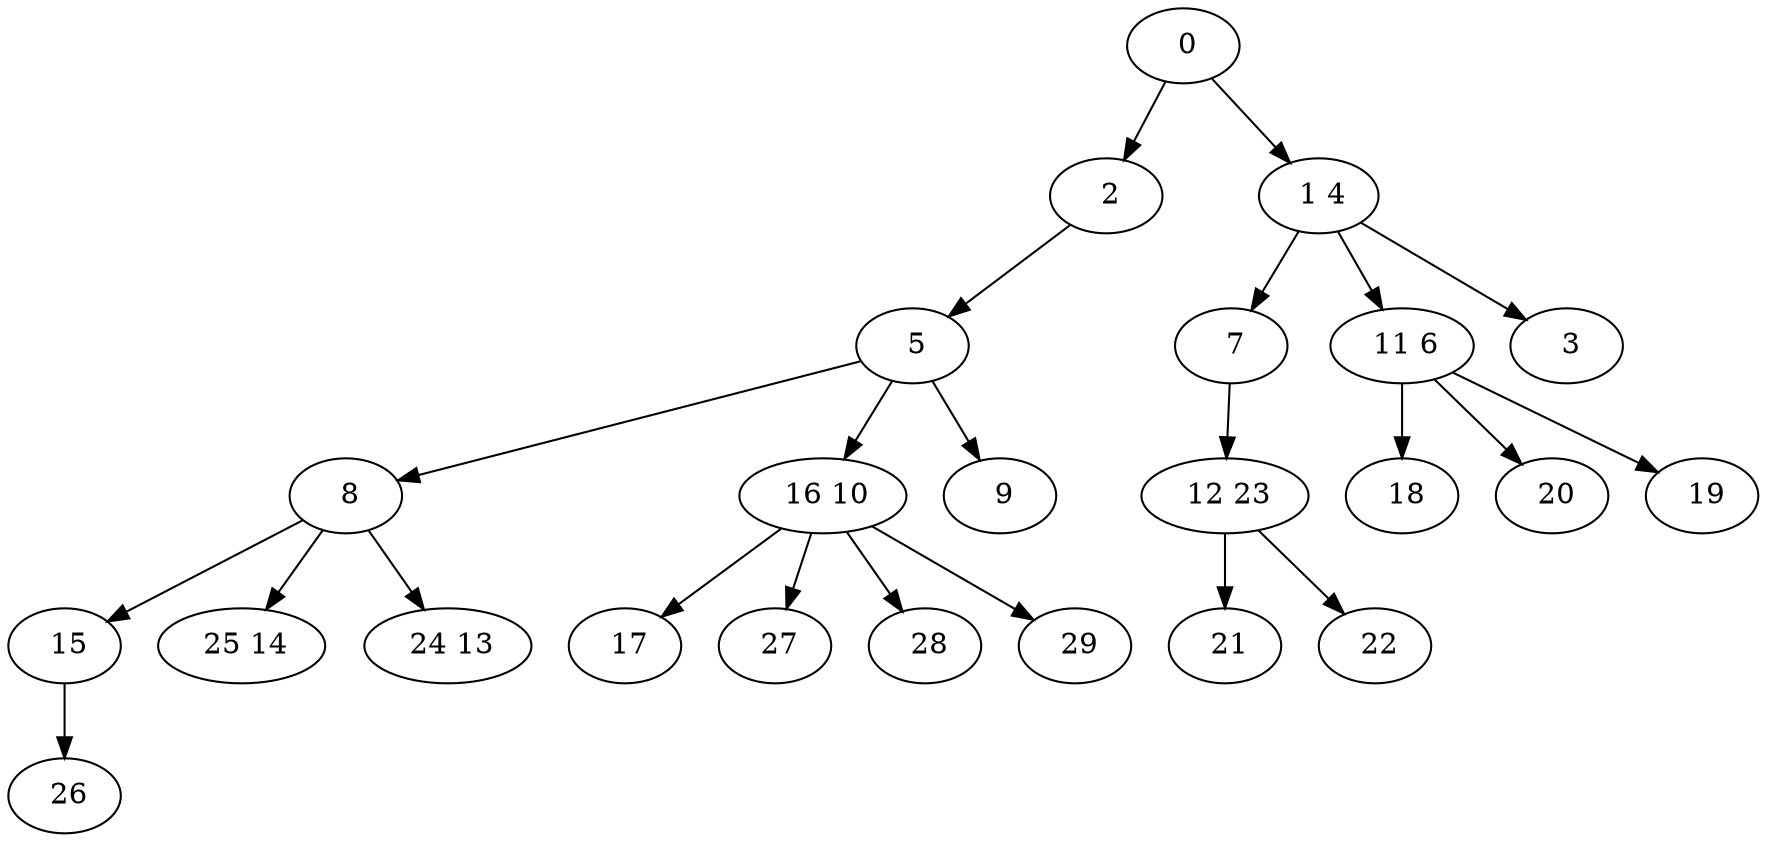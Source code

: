 digraph mytree {
" 0" -> " 2";
" 0" -> " 1 4";
" 2" -> " 5";
" 5" -> " 8";
" 5" -> " 16 10";
" 5" -> " 9";
" 1 4" -> " 7";
" 1 4" -> " 11 6";
" 1 4" -> " 3";
" 7" -> " 12 23";
" 12 23" -> " 21";
" 12 23" -> " 22";
" 15" -> " 26";
" 8" -> " 15";
" 8" -> " 25 14";
" 8" -> " 24 13";
" 25 14";
" 24 13";
" 26";
" 21";
" 22";
" 16 10" -> " 17";
" 16 10" -> " 27";
" 16 10" -> " 28";
" 16 10" -> " 29";
" 17";
" 27";
" 28";
" 29";
" 11 6" -> " 18";
" 11 6" -> " 20";
" 11 6" -> " 19";
" 18";
" 20";
" 19";
" 9";
" 3";
}
